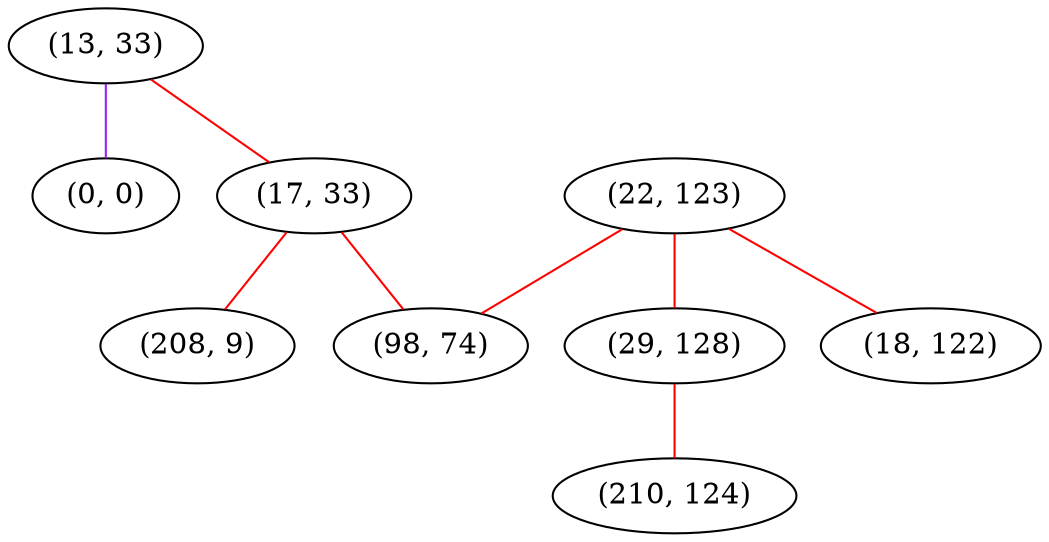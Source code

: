 graph "" {
"(13, 33)";
"(0, 0)";
"(22, 123)";
"(17, 33)";
"(29, 128)";
"(18, 122)";
"(208, 9)";
"(210, 124)";
"(98, 74)";
"(13, 33)" -- "(0, 0)"  [color=purple, key=0, weight=4];
"(13, 33)" -- "(17, 33)"  [color=red, key=0, weight=1];
"(22, 123)" -- "(18, 122)"  [color=red, key=0, weight=1];
"(22, 123)" -- "(29, 128)"  [color=red, key=0, weight=1];
"(22, 123)" -- "(98, 74)"  [color=red, key=0, weight=1];
"(17, 33)" -- "(208, 9)"  [color=red, key=0, weight=1];
"(17, 33)" -- "(98, 74)"  [color=red, key=0, weight=1];
"(29, 128)" -- "(210, 124)"  [color=red, key=0, weight=1];
}
